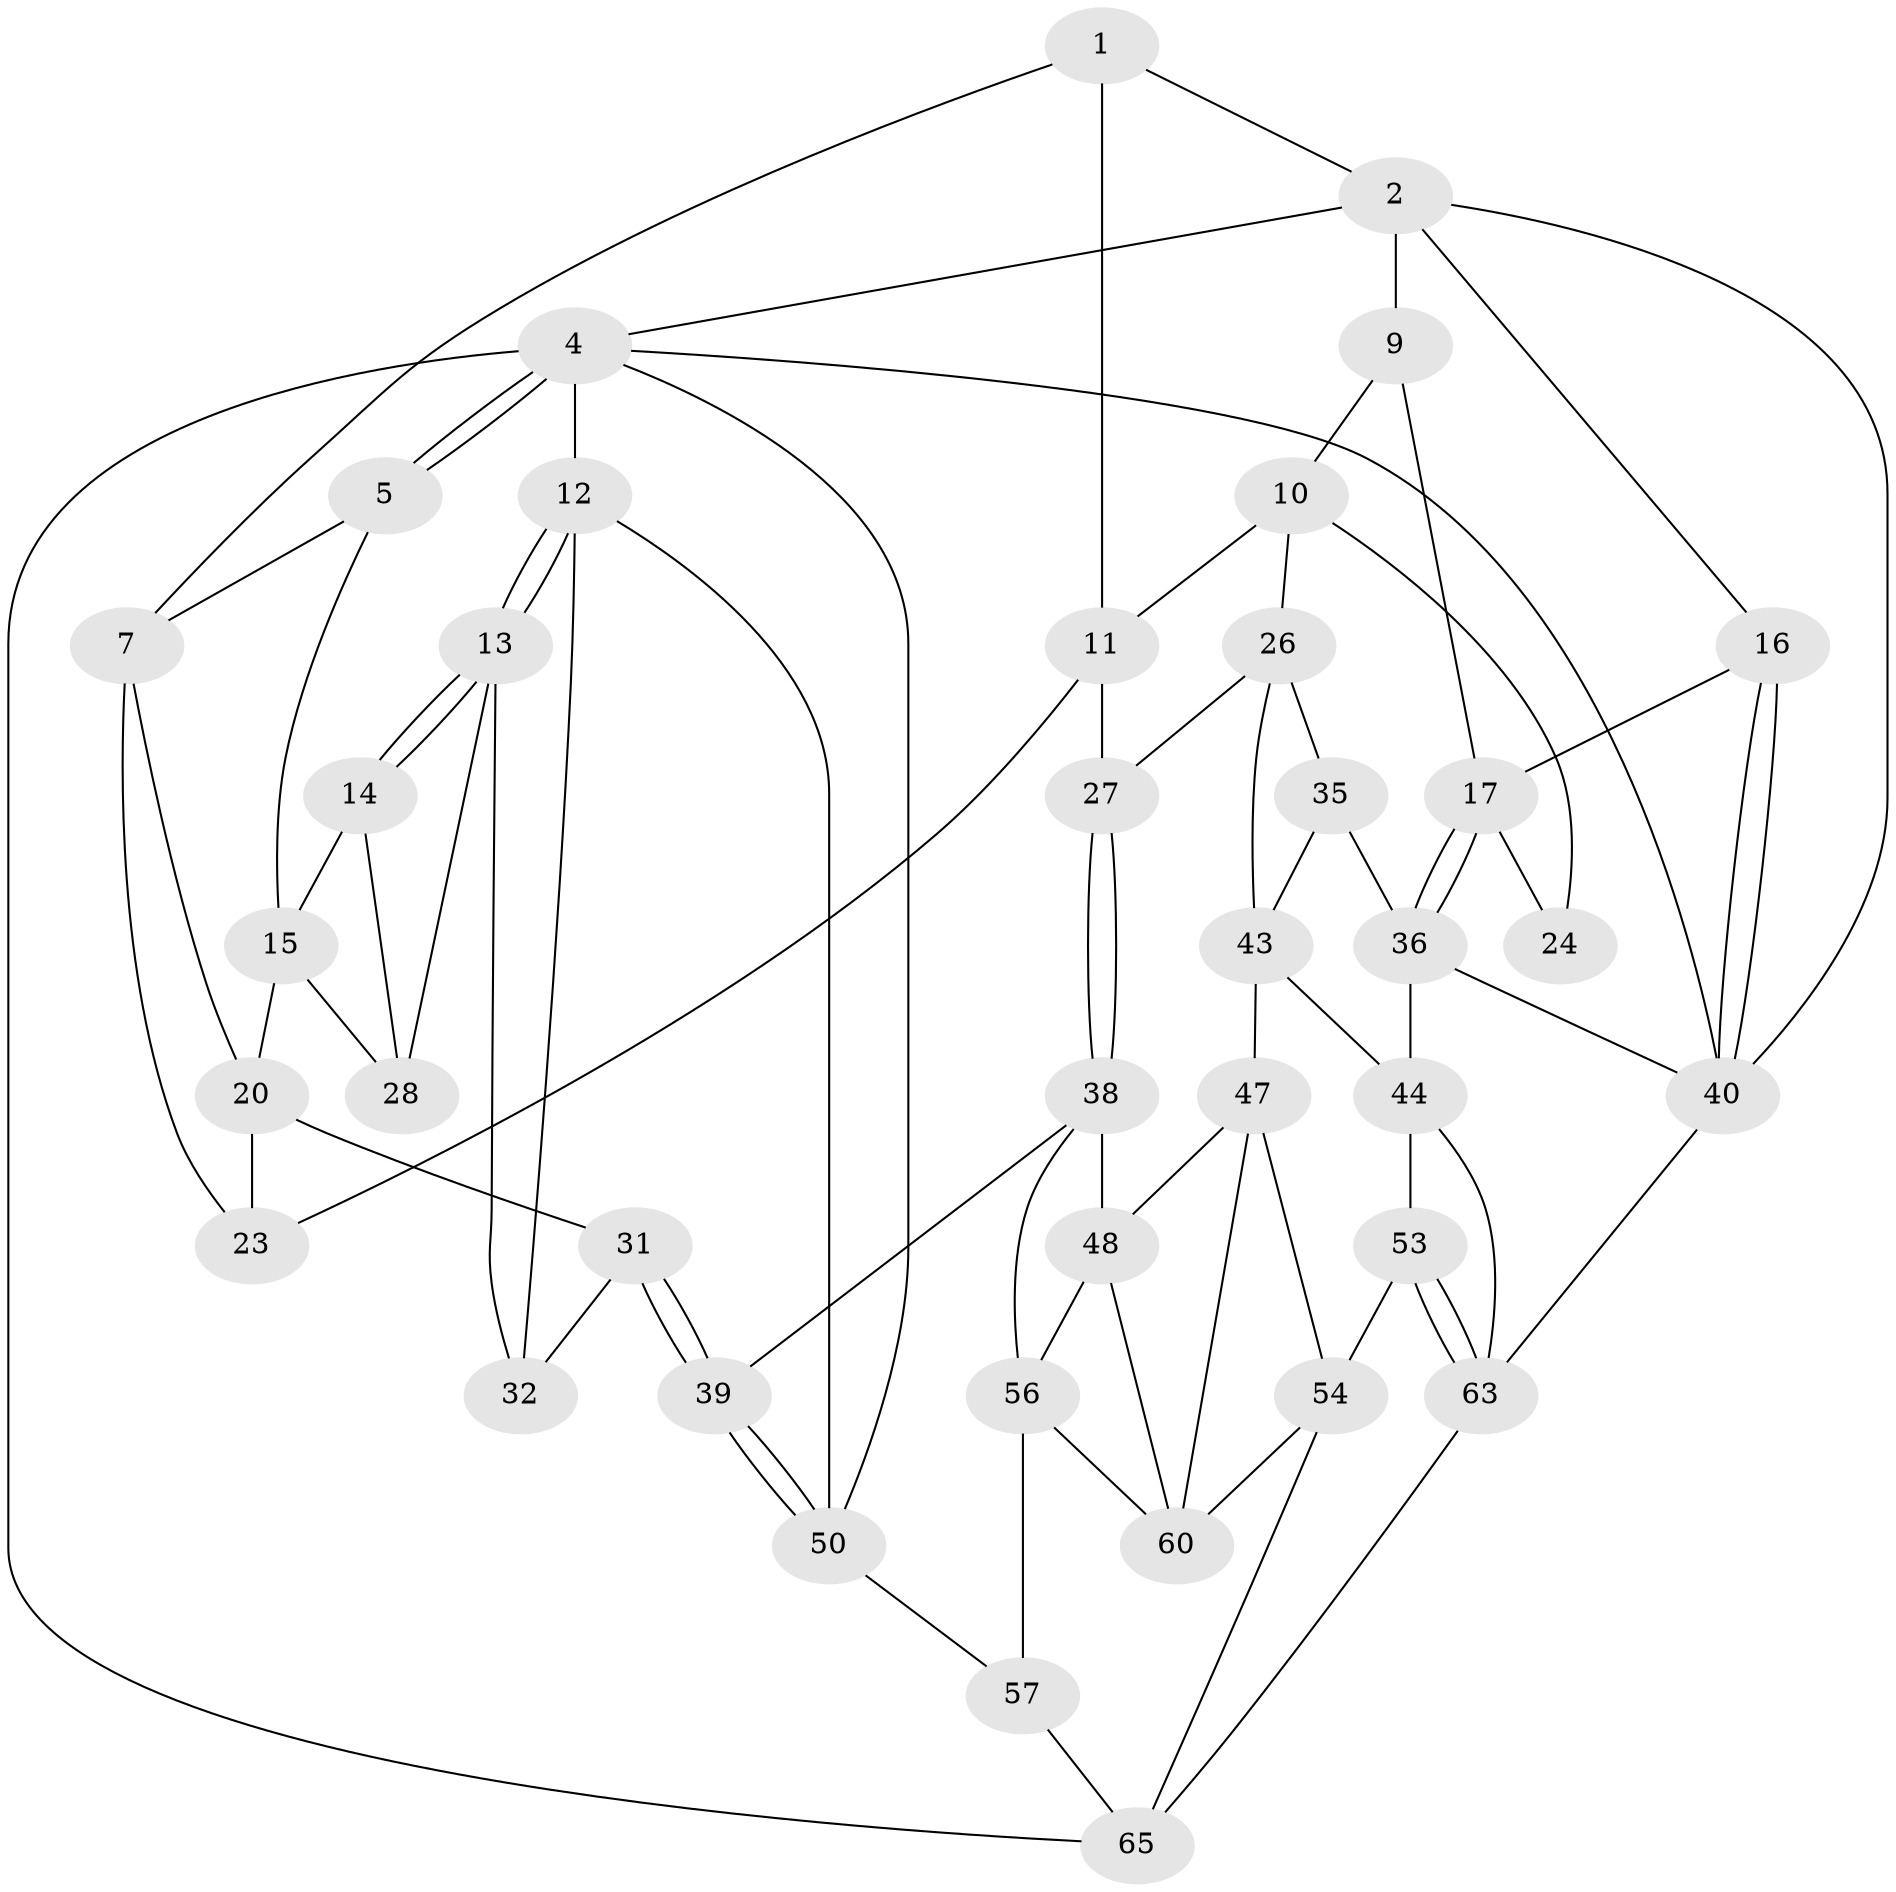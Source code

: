 // original degree distribution, {3: 0.045454545454545456, 4: 0.22727272727272727, 5: 0.5, 6: 0.22727272727272727}
// Generated by graph-tools (version 1.1) at 2025/42/03/06/25 10:42:35]
// undirected, 39 vertices, 81 edges
graph export_dot {
graph [start="1"]
  node [color=gray90,style=filled];
  1 [pos="+0.41632795630267777+0",super="+6"];
  2 [pos="+0.7167946791294381+0",super="+3"];
  4 [pos="+0+0",super="+52"];
  5 [pos="+0.19325943394253026+0",super="+8"];
  7 [pos="+0.3129994502800546+0.091666186502191",super="+19"];
  9 [pos="+0.6626861301850275+0.02858744672926169"];
  10 [pos="+0.6087721238352387+0.1066325505816451",super="+25"];
  11 [pos="+0.5198184596136699+0.13149523722202205",super="+22"];
  12 [pos="+0+0.0489602227253091",super="+33"];
  13 [pos="+0+0.08719685654588602",super="+29"];
  14 [pos="+0+0.10297349275811822"];
  15 [pos="+0.16730705289596867+0.04870010362277203",super="+21"];
  16 [pos="+1+0.12800203090382242"];
  17 [pos="+1+0.17006108266268896",super="+18"];
  20 [pos="+0.22187134346730233+0.2292985301023142",super="+30"];
  23 [pos="+0.41534395979419975+0.27695023352034837"];
  24 [pos="+0.8580938199264224+0.21733624705245969"];
  26 [pos="+0.5799863733549093+0.41649443802945196",super="+34"];
  27 [pos="+0.5206424039951216+0.39697283379232534"];
  28 [pos="+0.1476288695730562+0.2066667387489891"];
  31 [pos="+0.16873656289493397+0.46365552893228235"];
  32 [pos="+0.07355720838643781+0.4256894551930152"];
  35 [pos="+0.7963981533400046+0.37502931026943037",super="+37"];
  36 [pos="+0.8781892847444774+0.4648456186468886",super="+41"];
  38 [pos="+0.3393271019969484+0.5378320843749129",super="+49"];
  39 [pos="+0.22196709576346446+0.5449557990062057"];
  40 [pos="+1+0.8856768900042079",super="+42"];
  43 [pos="+0.6687360263558769+0.528750480942779",super="+46"];
  44 [pos="+0.8845708433041644+0.7662526154027879",super="+45"];
  47 [pos="+0.6045485835993175+0.5935738036580483",super="+55"];
  48 [pos="+0.431581925107778+0.6744114680618563",super="+58"];
  50 [pos="+0.14058364985052+0.7108202325302665",super="+51"];
  53 [pos="+0.6015779102434534+0.8092817174206764"];
  54 [pos="+0.5667726830425068+0.8078985408407914",super="+62"];
  56 [pos="+0.2787949431950851+0.8494761307213012",super="+59"];
  57 [pos="+0.18313761504688886+0.799845181388087"];
  60 [pos="+0.5119066210883867+0.7525017845821321",super="+61"];
  63 [pos="+0.6829751724505728+0.8523060106767323",super="+64"];
  65 [pos="+0.42050385624809444+1",super="+66"];
  1 -- 2;
  1 -- 11;
  1 -- 7;
  2 -- 9;
  2 -- 16;
  2 -- 40;
  2 -- 4;
  4 -- 5;
  4 -- 5;
  4 -- 12;
  4 -- 40;
  4 -- 65;
  4 -- 50;
  5 -- 15;
  5 -- 7;
  7 -- 20;
  7 -- 23;
  9 -- 10;
  9 -- 17;
  10 -- 11;
  10 -- 24;
  10 -- 26;
  11 -- 27;
  11 -- 23;
  12 -- 13;
  12 -- 13;
  12 -- 32;
  12 -- 50;
  13 -- 14;
  13 -- 14;
  13 -- 32;
  13 -- 28;
  14 -- 15;
  14 -- 28;
  15 -- 20;
  15 -- 28;
  16 -- 17;
  16 -- 40;
  16 -- 40;
  17 -- 36;
  17 -- 36;
  17 -- 24;
  20 -- 31;
  20 -- 23;
  26 -- 27;
  26 -- 35;
  26 -- 43;
  27 -- 38;
  27 -- 38;
  31 -- 32;
  31 -- 39;
  31 -- 39;
  35 -- 43;
  35 -- 36;
  36 -- 40;
  36 -- 44;
  38 -- 39;
  38 -- 48;
  38 -- 56;
  39 -- 50;
  39 -- 50;
  40 -- 63;
  43 -- 44;
  43 -- 47;
  44 -- 63;
  44 -- 53;
  47 -- 48;
  47 -- 60;
  47 -- 54;
  48 -- 56;
  48 -- 60;
  50 -- 57;
  53 -- 54;
  53 -- 63;
  53 -- 63;
  54 -- 65;
  54 -- 60;
  56 -- 57;
  56 -- 60;
  57 -- 65;
  63 -- 65;
}

